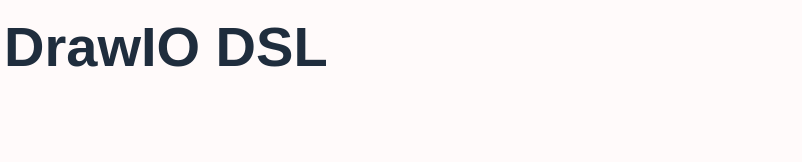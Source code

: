 <mxfile>
  <diagram id="PC6" name="In progress">
    <mxGraphModel dx="0" dy="0" background="#FFFAFA" grid="0" gridSize="10" guides="1" tooltips="1" connect="1" arrows="1" fold="1" page="1" pageScale="1" pageWidth="1169" pageHeight="827" math="0" shadow="0">
      <root>
        <mxCell id="page_root_PC6" parent="PC6"/>
        <mxCell id="node_root_PC6" parent="page_root_PC6"/>
        <mxCell id="PC6-1" value="DrawIO DSL" style="whiteSpace=wrap;html=1;rounded=1;glass=1;fontColor=#1F2D3D;text;fontSize=28;fontStyle=1;fillColor=none" vertex="1" parent="node_root_PC6">
          <mxGeometry x="300" y="0" width="400" height="80" as="geometry"/>
        </mxCell>
      </root>
    </mxGraphModel>
  </diagram>
  <diagram id="Ctw" name="To Do">
    <mxGraphModel dx="0" dy="0" background="#FFFAFA" grid="0" gridSize="10" guides="1" tooltips="1" connect="1" arrows="1" fold="1" page="1" pageScale="1" pageWidth="1169" pageHeight="827" math="0" shadow="0">
      <root>
        <mxCell id="page_root_Ctw" parent="Ctw"/>
        <mxCell id="node_root_Ctw" parent="page_root_Ctw"/>
      </root>
    </mxGraphModel>
  </diagram>
  <diagram id="8hJ" name="Done">
    <mxGraphModel dx="0" dy="0" background="#FFFAFA" grid="0" gridSize="10" guides="1" tooltips="1" connect="1" arrows="1" fold="1" page="1" pageScale="1" pageWidth="1169" pageHeight="827" math="0" shadow="0">
      <root>
        <mxCell id="page_root_8hJ" parent="8hJ"/>
        <mxCell id="node_root_8hJ" parent="page_root_8hJ"/>
      </root>
    </mxGraphModel>
  </diagram>
</mxfile>